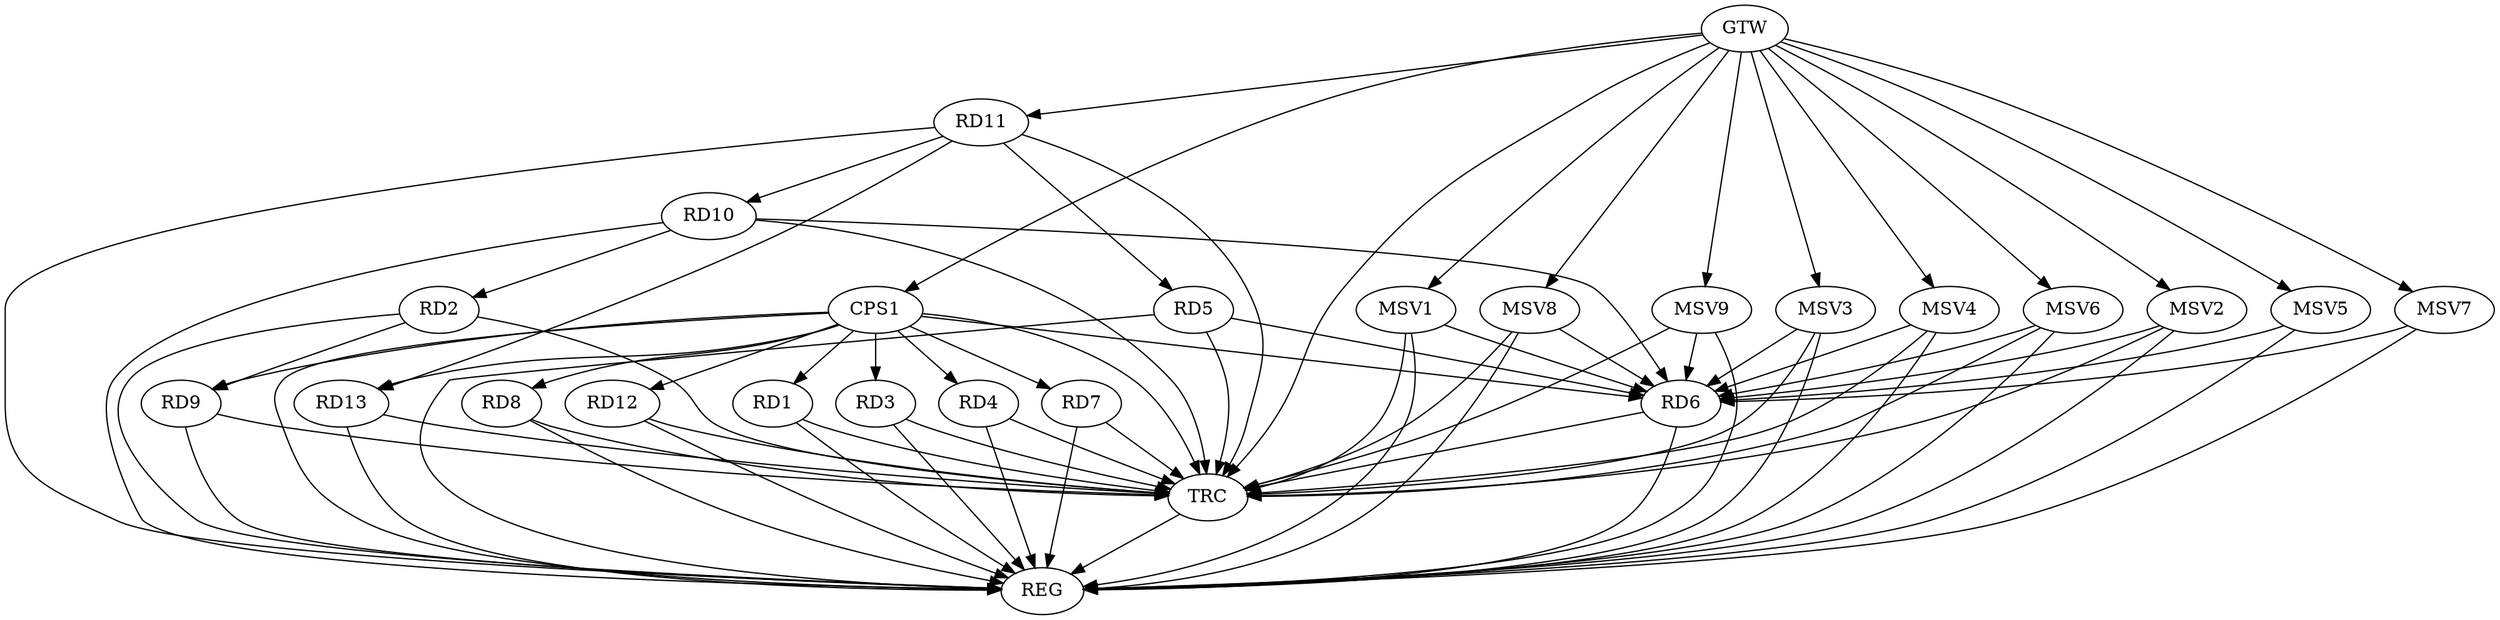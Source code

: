 strict digraph G {
  RD1 [ label="RD1" ];
  RD2 [ label="RD2" ];
  RD3 [ label="RD3" ];
  RD4 [ label="RD4" ];
  RD5 [ label="RD5" ];
  RD6 [ label="RD6" ];
  RD7 [ label="RD7" ];
  RD8 [ label="RD8" ];
  RD9 [ label="RD9" ];
  RD10 [ label="RD10" ];
  RD11 [ label="RD11" ];
  RD12 [ label="RD12" ];
  RD13 [ label="RD13" ];
  CPS1 [ label="CPS1" ];
  GTW [ label="GTW" ];
  REG [ label="REG" ];
  TRC [ label="TRC" ];
  MSV1 [ label="MSV1" ];
  MSV2 [ label="MSV2" ];
  MSV3 [ label="MSV3" ];
  MSV4 [ label="MSV4" ];
  MSV5 [ label="MSV5" ];
  MSV6 [ label="MSV6" ];
  MSV7 [ label="MSV7" ];
  MSV8 [ label="MSV8" ];
  MSV9 [ label="MSV9" ];
  RD2 -> RD9;
  RD10 -> RD2;
  RD5 -> RD6;
  RD11 -> RD5;
  RD10 -> RD6;
  RD11 -> RD10;
  RD11 -> RD13;
  CPS1 -> RD1;
  CPS1 -> RD3;
  CPS1 -> RD4;
  CPS1 -> RD6;
  CPS1 -> RD7;
  CPS1 -> RD8;
  CPS1 -> RD9;
  CPS1 -> RD12;
  CPS1 -> RD13;
  GTW -> RD11;
  GTW -> CPS1;
  RD1 -> REG;
  RD2 -> REG;
  RD3 -> REG;
  RD4 -> REG;
  RD5 -> REG;
  RD6 -> REG;
  RD7 -> REG;
  RD8 -> REG;
  RD9 -> REG;
  RD10 -> REG;
  RD11 -> REG;
  RD12 -> REG;
  RD13 -> REG;
  CPS1 -> REG;
  RD1 -> TRC;
  RD2 -> TRC;
  RD3 -> TRC;
  RD4 -> TRC;
  RD5 -> TRC;
  RD6 -> TRC;
  RD7 -> TRC;
  RD8 -> TRC;
  RD9 -> TRC;
  RD10 -> TRC;
  RD11 -> TRC;
  RD12 -> TRC;
  RD13 -> TRC;
  CPS1 -> TRC;
  GTW -> TRC;
  TRC -> REG;
  MSV1 -> RD6;
  GTW -> MSV1;
  MSV1 -> REG;
  MSV1 -> TRC;
  MSV2 -> RD6;
  GTW -> MSV2;
  MSV2 -> REG;
  MSV2 -> TRC;
  MSV3 -> RD6;
  GTW -> MSV3;
  MSV3 -> REG;
  MSV3 -> TRC;
  MSV4 -> RD6;
  GTW -> MSV4;
  MSV4 -> REG;
  MSV4 -> TRC;
  MSV5 -> RD6;
  MSV6 -> RD6;
  GTW -> MSV5;
  MSV5 -> REG;
  GTW -> MSV6;
  MSV6 -> REG;
  MSV6 -> TRC;
  MSV7 -> RD6;
  GTW -> MSV7;
  MSV7 -> REG;
  MSV8 -> RD6;
  GTW -> MSV8;
  MSV8 -> REG;
  MSV8 -> TRC;
  MSV9 -> RD6;
  GTW -> MSV9;
  MSV9 -> REG;
  MSV9 -> TRC;
}

